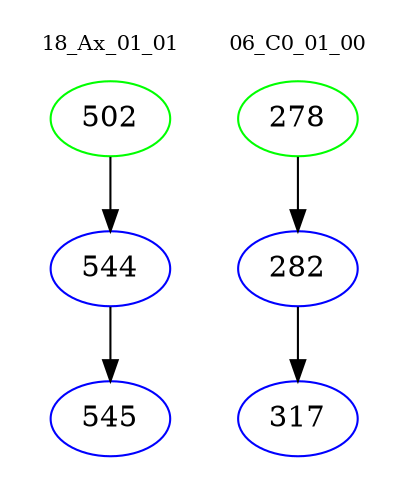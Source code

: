digraph{
subgraph cluster_0 {
color = white
label = "18_Ax_01_01";
fontsize=10;
T0_502 [label="502", color="green"]
T0_502 -> T0_544 [color="black"]
T0_544 [label="544", color="blue"]
T0_544 -> T0_545 [color="black"]
T0_545 [label="545", color="blue"]
}
subgraph cluster_1 {
color = white
label = "06_C0_01_00";
fontsize=10;
T1_278 [label="278", color="green"]
T1_278 -> T1_282 [color="black"]
T1_282 [label="282", color="blue"]
T1_282 -> T1_317 [color="black"]
T1_317 [label="317", color="blue"]
}
}
